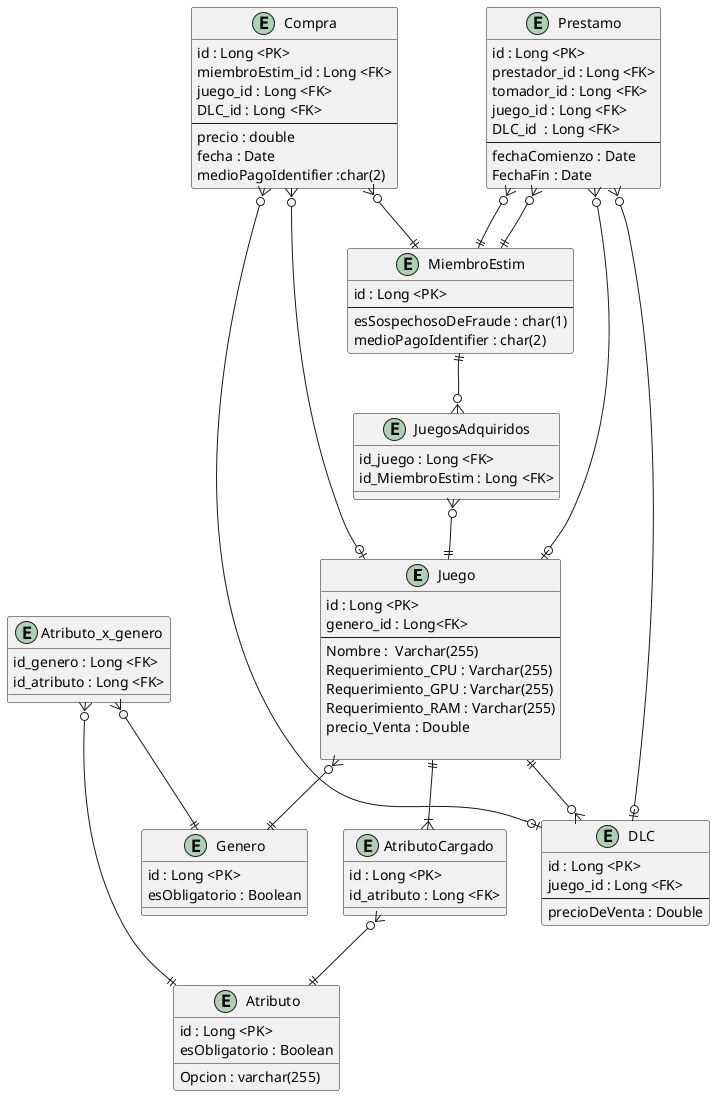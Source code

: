 @startuml

Entity Juego{
    id : Long <PK>
    genero_id : Long<FK>
    --
    Nombre :  Varchar(255)
    Requerimiento_CPU : Varchar(255)
    Requerimiento_GPU : Varchar(255)
    Requerimiento_RAM : Varchar(255)
    precio_Venta : Double

}

Entity Genero{
    id : Long <PK>
    esObligatorio : Boolean
}

Entity Atributo_x_genero{
    id_genero : Long <FK>
    id_atributo : Long <FK>
}

Entity AtributoCargado{
     id : Long <PK>
     id_atributo : Long <FK>
 }

Entity Atributo{
     id : Long <PK>
     esObligatorio : Boolean
     Opcion : varchar(255)
}


Entity Compra{
     id : Long <PK>
     miembroEstim_id : Long <FK>
     juego_id : Long <FK>
     DLC_id : Long <FK>
     --
     precio : double
     fecha : Date
     medioPagoIdentifier :char(2)
 }

Entity MiembroEstim{
     id : Long <PK>
     --
     esSospechosoDeFraude : char(1)
     medioPagoIdentifier : char(2)
}

Entity JuegosAdquiridos{
    id_juego : Long <FK>
    id_MiembroEstim : Long <FK>
}

Entity Prestamo{
     id : Long <PK>
     prestador_id : Long <FK>
     tomador_id : Long <FK>
     juego_id : Long <FK>
     DLC_id  : Long <FK>
    --
    fechaComienzo : Date
    FechaFin : Date
}



Entity DLC{
     id : Long <PK>
     juego_id : Long <FK>
     --
     precioDeVenta : Double
}



Juego ||--o{ DLC
Juego }o--|| Genero

AtributoCargado }o--|| Atributo
Juego ||--|{ AtributoCargado

Atributo_x_genero }o--|| Atributo
Atributo_x_genero }o--|| Genero

MiembroEstim ||--o{ JuegosAdquiridos
JuegosAdquiridos }o--|| Juego

Compra }o--o| DLC
Compra }o--o| Juego
Compra }o--|| MiembroEstim


Prestamo  }o--|| MiembroEstim
Prestamo  }o--|| MiembroEstim
Prestamo  }o--o| Juego
Prestamo  }o--o| DLC

}

@enduml


La relacion ManyToMany entre Genero y Atributo es porque establecemos que los atributos
se persisten en el sistema y luego se eligen por preferencia.

No voy a tener 200 filas con la pregunta: EsParaMayoresDeEdad. pero si referencias a esa pregunta.
